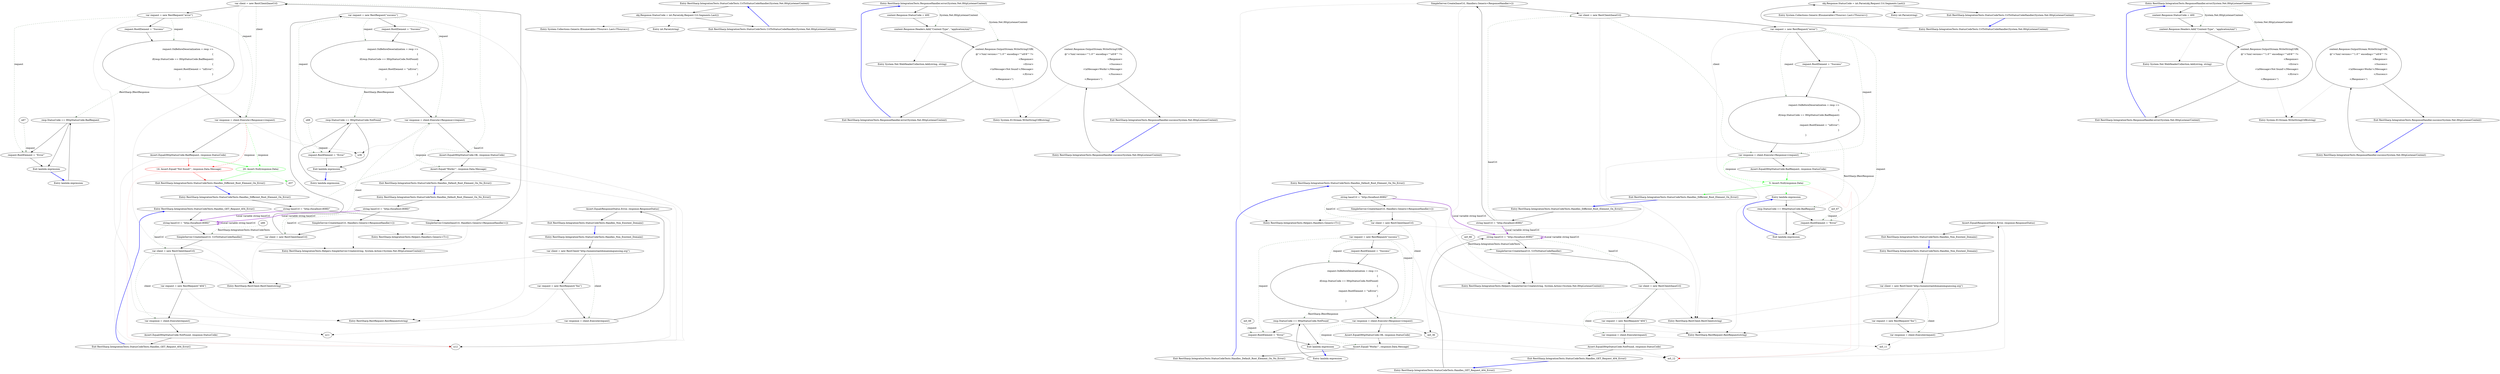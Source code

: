 digraph  {
n0 [label="Entry RestSharp.IntegrationTests.StatusCodeTests.Handles_GET_Request_404_Error()", span="10-10"];
n1 [label="string baseUrl = ''http://localhost:8080/''", span="12-12"];
n2 [label="SimpleServer.Create(baseUrl, UrlToStatusCodeHandler)", span="13-13"];
n3 [label="var client = new RestClient(baseUrl)", span="15-15"];
n8 [label="Entry RestSharp.IntegrationTests.Helpers.SimpleServer.Create(string, System.Action<System.Net.HttpListenerContext>)", span="12-12"];
n4 [label="var request = new RestRequest(''404'')", span="16-16"];
n5 [label="var response = client.Execute(request)", span="17-17"];
n9 [label="Entry RestSharp.RestClient.RestClient(string)", span="66-66"];
n10 [label="Entry RestSharp.RestRequest.RestRequest(string)", span="80-80"];
n6 [label="Assert.Equal(HttpStatusCode.NotFound, response.StatusCode)", span="19-19"];
n7 [label="Exit RestSharp.IntegrationTests.StatusCodeTests.Handles_GET_Request_404_Error()", span="10-10"];
n13 [label="Entry RestSharp.IntegrationTests.StatusCodeTests.UrlToStatusCodeHandler(System.Net.HttpListenerContext)", span="23-23"];
n14 [label="obj.Response.StatusCode = int.Parse(obj.Request.Url.Segments.Last())", span="25-25"];
n15 [label="Exit RestSharp.IntegrationTests.StatusCodeTests.UrlToStatusCodeHandler(System.Net.HttpListenerContext)", span="23-23"];
n16 [label="Entry System.Collections.Generic.IEnumerable<TSource>.Last<TSource>()", span="0-0"];
n17 [label="Entry int.Parse(string)", span="0-0"];
n18 [label="Entry RestSharp.IntegrationTests.StatusCodeTests.Handles_Non_Existent_Domain()", span="33-33"];
n19 [label="var client = new RestClient(''http://nonexistantdomainimguessing.org'')", span="35-35"];
n20 [label="var request = new RestRequest(''foo'')", span="36-36"];
n21 [label="var response = client.Execute(request)", span="37-37"];
n22 [label="Assert.Equal(ResponseStatus.Error, response.ResponseStatus)", span="38-38"];
n23 [label="Exit RestSharp.IntegrationTests.StatusCodeTests.Handles_Non_Existent_Domain()", span="33-33"];
n24 [label="Entry RestSharp.IntegrationTests.StatusCodeTests.Handles_Different_Root_Element_On_Error()", span="42-42"];
n25 [label="string baseUrl = ''http://localhost:8080/''", span="44-44"];
n26 [label="SimpleServer.Create(baseUrl, Handlers.Generic<ResponseHandler>())", span="45-45"];
n27 [label="var client = new RestClient(baseUrl)", span="47-47"];
n35 [label="Entry RestSharp.IntegrationTests.Helpers.Handlers.Generic<T>()", span="56-56"];
n28 [label="var request = new RestRequest(''error'')", span="48-48"];
n31 [label="var response = client.Execute<Response>(request)", span="58-58"];
n29 [label="request.RootElement = ''Success''", span="49-49"];
n30 [label="request.OnBeforeDeserialization = resp =>\r\n				{\r\n					if(resp.StatusCode == HttpStatusCode.BadRequest)\r\n					{\r\n						request.RootElement = ''\\nError'';\r\n					}\r\n				}", span="50-56"];
n39 [label="request.RootElement = ''Error''", span="54-54"];
n38 [label="resp.StatusCode == HttpStatusCode.BadRequest", span="52-52"];
n32 [label="Assert.Equal(HttpStatusCode.BadRequest, response.StatusCode)", span="60-60"];
n33 [color=red, community=0, label="14: Assert.Equal(''Not found!'', response.Data.Message)", span="61-61"];
d33 [color=green, community=0, label="20: Assert.Null(response.Data)", span="61-61"];
n34 [label="Exit RestSharp.IntegrationTests.StatusCodeTests.Handles_Different_Root_Element_On_Error()", span="42-42"];
n37 [label="Entry lambda expression", span="50-56"];
n40 [label="Exit lambda expression", span="50-56"];
n41 [label="Entry RestSharp.IntegrationTests.StatusCodeTests.Handles_Default_Root_Element_On_No_Error()", span="66-66"];
n42 [label="string baseUrl = ''http://localhost:8080/''", span="68-68"];
n43 [label="SimpleServer.Create(baseUrl, Handlers.Generic<ResponseHandler>())", span="69-69"];
n44 [label="var client = new RestClient(baseUrl)", span="71-71"];
n45 [label="var request = new RestRequest(''success'')", span="72-72"];
n48 [label="var response = client.Execute<Response>(request)", span="82-82"];
n46 [label="request.RootElement = ''Success''", span="73-73"];
n47 [label="request.OnBeforeDeserialization = resp =>\r\n				{\r\n					if(resp.StatusCode == HttpStatusCode.NotFound)\r\n					{\r\n						request.RootElement = ''\\nError'';\r\n					}\r\n				}", span="74-80"];
n54 [label="request.RootElement = ''Error''", span="78-78"];
n53 [label="resp.StatusCode == HttpStatusCode.NotFound", span="76-76"];
n49 [label="Assert.Equal(HttpStatusCode.OK, response.StatusCode)", span="84-84"];
n50 [label="Assert.Equal(''Works!'', response.Data.Message)", span="85-85"];
n51 [label="Exit RestSharp.IntegrationTests.StatusCodeTests.Handles_Default_Root_Element_On_No_Error()", span="66-66"];
n52 [label="Entry lambda expression", span="74-80"];
n55 [label="Exit lambda expression", span="74-80"];
n56 [label="Entry RestSharp.IntegrationTests.ResponseHandler.error(System.Net.HttpListenerContext)", span="92-92"];
n57 [label="context.Response.StatusCode = 400", span="94-94"];
n58 [label="context.Response.Headers.Add(''Content-Type'', ''application/xml'')", span="95-95"];
n59 [label="context.Response.OutputStream.WriteStringUtf8(\r\n@''<?xml version=''''1.0'''' encoding=''''utf-8'''' ?>\r\n<Response>\r\n	<Error>\r\n		<\\nMessage>Not found!</Message>\r\n	</Error>\r\n</Response>'')", span="96-102"];
n61 [label="Entry System.Net.WebHeaderCollection.Add(string, string)", span="0-0"];
n60 [label="Exit RestSharp.IntegrationTests.ResponseHandler.error(System.Net.HttpListenerContext)", span="92-92"];
n62 [label="Entry System.IO.Stream.WriteStringUtf8(string)", span="7-7"];
n63 [label="Entry RestSharp.IntegrationTests.ResponseHandler.success(System.Net.HttpListenerContext)", span="104-104"];
n64 [label="context.Response.OutputStream.WriteStringUtf8(\r\n@''<?xml version=''''1.0'''' encoding=''''utf-8'''' ?>\r\n<Response>\r\n	<Success>\r\n		<\\nMessage>Works!</Message>\r\n	</Success>\r\n</Response>'')", span="106-112"];
n65 [label="Exit RestSharp.IntegrationTests.ResponseHandler.success(System.Net.HttpListenerContext)", span="104-104"];
m0_41 [cluster="RestSharp.IntegrationTests.StatusCodeTests.Handles_Default_Root_Element_On_No_Error()", file="StatusCodeTests.cs", label="Entry RestSharp.IntegrationTests.StatusCodeTests.Handles_Default_Root_Element_On_No_Error()", span="66-66"];
m0_42 [cluster="RestSharp.IntegrationTests.StatusCodeTests.Handles_Default_Root_Element_On_No_Error()", file="StatusCodeTests.cs", label="string baseUrl = ''http://localhost:8080/''", span="68-68"];
m0_43 [cluster="RestSharp.IntegrationTests.StatusCodeTests.Handles_Default_Root_Element_On_No_Error()", file="StatusCodeTests.cs", label="SimpleServer.Create(baseUrl, Handlers.Generic<ResponseHandler>())", span="69-69"];
m0_44 [cluster="RestSharp.IntegrationTests.StatusCodeTests.Handles_Default_Root_Element_On_No_Error()", file="StatusCodeTests.cs", label="var client = new RestClient(baseUrl)", span="71-71"];
m0_45 [cluster="RestSharp.IntegrationTests.StatusCodeTests.Handles_Default_Root_Element_On_No_Error()", file="StatusCodeTests.cs", label="var request = new RestRequest(''success'')", span="72-72"];
m0_48 [cluster="RestSharp.IntegrationTests.StatusCodeTests.Handles_Default_Root_Element_On_No_Error()", file="StatusCodeTests.cs", label="var response = client.Execute<Response>(request)", span="82-82"];
m0_46 [cluster="RestSharp.IntegrationTests.StatusCodeTests.Handles_Default_Root_Element_On_No_Error()", file="StatusCodeTests.cs", label="request.RootElement = ''Success''", span="73-73"];
m0_47 [cluster="RestSharp.IntegrationTests.StatusCodeTests.Handles_Default_Root_Element_On_No_Error()", file="StatusCodeTests.cs", label="request.OnBeforeDeserialization = resp =>\r\n				{\r\n					if(resp.StatusCode == HttpStatusCode.NotFound)\r\n					{\r\n						request.RootElement = ''\\nError'';\r\n					}\r\n				}", span="74-80"];
m0_49 [cluster="RestSharp.IntegrationTests.StatusCodeTests.Handles_Default_Root_Element_On_No_Error()", file="StatusCodeTests.cs", label="Assert.Equal(HttpStatusCode.OK, response.StatusCode)", span="84-84"];
m0_50 [cluster="RestSharp.IntegrationTests.StatusCodeTests.Handles_Default_Root_Element_On_No_Error()", file="StatusCodeTests.cs", label="Assert.Equal(''Works!'', response.Data.Message)", span="85-85"];
m0_51 [cluster="RestSharp.IntegrationTests.StatusCodeTests.Handles_Default_Root_Element_On_No_Error()", file="StatusCodeTests.cs", label="Exit RestSharp.IntegrationTests.StatusCodeTests.Handles_Default_Root_Element_On_No_Error()", span="66-66"];
m0_16 [cluster="System.Collections.Generic.IEnumerable<TSource>.Last<TSource>()", file="StatusCodeTests.cs", label="Entry System.Collections.Generic.IEnumerable<TSource>.Last<TSource>()", span="0-0"];
m0_17 [cluster="int.Parse(string)", file="StatusCodeTests.cs", label="Entry int.Parse(string)", span="0-0"];
m0_35 [cluster="RestSharp.IntegrationTests.Helpers.Handlers.Generic<T>()", file="StatusCodeTests.cs", label="Entry RestSharp.IntegrationTests.Helpers.Handlers.Generic<T>()", span="56-56"];
m0_8 [cluster="RestSharp.IntegrationTests.Helpers.SimpleServer.Create(string, System.Action<System.Net.HttpListenerContext>)", file="StatusCodeTests.cs", label="Entry RestSharp.IntegrationTests.Helpers.SimpleServer.Create(string, System.Action<System.Net.HttpListenerContext>)", span="12-12"];
m0_18 [cluster="RestSharp.IntegrationTests.StatusCodeTests.Handles_Non_Existent_Domain()", file="StatusCodeTests.cs", label="Entry RestSharp.IntegrationTests.StatusCodeTests.Handles_Non_Existent_Domain()", span="33-33"];
m0_19 [cluster="RestSharp.IntegrationTests.StatusCodeTests.Handles_Non_Existent_Domain()", file="StatusCodeTests.cs", label="var client = new RestClient(''http://nonexistantdomainimguessing.org'')", span="35-35"];
m0_20 [cluster="RestSharp.IntegrationTests.StatusCodeTests.Handles_Non_Existent_Domain()", file="StatusCodeTests.cs", label="var request = new RestRequest(''foo'')", span="36-36"];
m0_21 [cluster="RestSharp.IntegrationTests.StatusCodeTests.Handles_Non_Existent_Domain()", file="StatusCodeTests.cs", label="var response = client.Execute(request)", span="37-37"];
m0_22 [cluster="RestSharp.IntegrationTests.StatusCodeTests.Handles_Non_Existent_Domain()", file="StatusCodeTests.cs", label="Assert.Equal(ResponseStatus.Error, response.ResponseStatus)", span="38-38"];
m0_23 [cluster="RestSharp.IntegrationTests.StatusCodeTests.Handles_Non_Existent_Domain()", file="StatusCodeTests.cs", label="Exit RestSharp.IntegrationTests.StatusCodeTests.Handles_Non_Existent_Domain()", span="33-33"];
m0_24 [cluster="RestSharp.IntegrationTests.StatusCodeTests.Handles_Different_Root_Element_On_Error()", file="StatusCodeTests.cs", label="Entry RestSharp.IntegrationTests.StatusCodeTests.Handles_Different_Root_Element_On_Error()", span="42-42"];
m0_25 [cluster="RestSharp.IntegrationTests.StatusCodeTests.Handles_Different_Root_Element_On_Error()", file="StatusCodeTests.cs", label="string baseUrl = ''http://localhost:8080/''", span="44-44"];
m0_26 [cluster="RestSharp.IntegrationTests.StatusCodeTests.Handles_Different_Root_Element_On_Error()", file="StatusCodeTests.cs", label="SimpleServer.Create(baseUrl, Handlers.Generic<ResponseHandler>())", span="45-45"];
m0_27 [cluster="RestSharp.IntegrationTests.StatusCodeTests.Handles_Different_Root_Element_On_Error()", file="StatusCodeTests.cs", label="var client = new RestClient(baseUrl)", span="47-47"];
m0_28 [cluster="RestSharp.IntegrationTests.StatusCodeTests.Handles_Different_Root_Element_On_Error()", file="StatusCodeTests.cs", label="var request = new RestRequest(''error'')", span="48-48"];
m0_31 [cluster="RestSharp.IntegrationTests.StatusCodeTests.Handles_Different_Root_Element_On_Error()", file="StatusCodeTests.cs", label="var response = client.Execute<Response>(request)", span="58-58"];
m0_29 [cluster="RestSharp.IntegrationTests.StatusCodeTests.Handles_Different_Root_Element_On_Error()", file="StatusCodeTests.cs", label="request.RootElement = ''Success''", span="49-49"];
m0_30 [cluster="RestSharp.IntegrationTests.StatusCodeTests.Handles_Different_Root_Element_On_Error()", file="StatusCodeTests.cs", label="request.OnBeforeDeserialization = resp =>\r\n				{\r\n					if(resp.StatusCode == HttpStatusCode.BadRequest)\r\n					{\r\n						request.RootElement = ''\\nError'';\r\n					}\r\n				}", span="50-56"];
m0_32 [cluster="RestSharp.IntegrationTests.StatusCodeTests.Handles_Different_Root_Element_On_Error()", file="StatusCodeTests.cs", label="Assert.Equal(HttpStatusCode.BadRequest, response.StatusCode)", span="60-60"];
m0_33 [cluster="RestSharp.IntegrationTests.StatusCodeTests.Handles_Different_Root_Element_On_Error()", color=green, community=0, file="StatusCodeTests.cs", label="5: Assert.Null(response.Data)", span="61-61"];
m0_34 [cluster="RestSharp.IntegrationTests.StatusCodeTests.Handles_Different_Root_Element_On_Error()", file="StatusCodeTests.cs", label="Exit RestSharp.IntegrationTests.StatusCodeTests.Handles_Different_Root_Element_On_Error()", span="42-42"];
m0_56 [cluster="RestSharp.IntegrationTests.ResponseHandler.error(System.Net.HttpListenerContext)", file="StatusCodeTests.cs", label="Entry RestSharp.IntegrationTests.ResponseHandler.error(System.Net.HttpListenerContext)", span="92-92"];
m0_57 [cluster="RestSharp.IntegrationTests.ResponseHandler.error(System.Net.HttpListenerContext)", file="StatusCodeTests.cs", label="context.Response.StatusCode = 400", span="94-94"];
m0_58 [cluster="RestSharp.IntegrationTests.ResponseHandler.error(System.Net.HttpListenerContext)", file="StatusCodeTests.cs", label="context.Response.Headers.Add(''Content-Type'', ''application/xml'')", span="95-95"];
m0_59 [cluster="RestSharp.IntegrationTests.ResponseHandler.error(System.Net.HttpListenerContext)", file="StatusCodeTests.cs", label="context.Response.OutputStream.WriteStringUtf8(\r\n@''<?xml version=''''1.0'''' encoding=''''utf-8'''' ?>\r\n<Response>\r\n	<Error>\r\n		<\\nMessage>Not found!</Message>\r\n	</Error>\r\n</Response>'')", span="96-102"];
m0_60 [cluster="RestSharp.IntegrationTests.ResponseHandler.error(System.Net.HttpListenerContext)", file="StatusCodeTests.cs", label="Exit RestSharp.IntegrationTests.ResponseHandler.error(System.Net.HttpListenerContext)", span="92-92"];
m0_62 [cluster="System.IO.Stream.WriteStringUtf8(string)", file="StatusCodeTests.cs", label="Entry System.IO.Stream.WriteStringUtf8(string)", span="7-7"];
m0_10 [cluster="RestSharp.RestRequest.RestRequest(string)", file="StatusCodeTests.cs", label="Entry RestSharp.RestRequest.RestRequest(string)", span="80-80"];
m0_61 [cluster="System.Net.WebHeaderCollection.Add(string, string)", file="StatusCodeTests.cs", label="Entry System.Net.WebHeaderCollection.Add(string, string)", span="0-0"];
m0_0 [cluster="RestSharp.IntegrationTests.StatusCodeTests.Handles_GET_Request_404_Error()", file="StatusCodeTests.cs", label="Entry RestSharp.IntegrationTests.StatusCodeTests.Handles_GET_Request_404_Error()", span="10-10"];
m0_1 [cluster="RestSharp.IntegrationTests.StatusCodeTests.Handles_GET_Request_404_Error()", file="StatusCodeTests.cs", label="string baseUrl = ''http://localhost:8080/''", span="12-12"];
m0_2 [cluster="RestSharp.IntegrationTests.StatusCodeTests.Handles_GET_Request_404_Error()", file="StatusCodeTests.cs", label="SimpleServer.Create(baseUrl, UrlToStatusCodeHandler)", span="13-13"];
m0_3 [cluster="RestSharp.IntegrationTests.StatusCodeTests.Handles_GET_Request_404_Error()", file="StatusCodeTests.cs", label="var client = new RestClient(baseUrl)", span="15-15"];
m0_4 [cluster="RestSharp.IntegrationTests.StatusCodeTests.Handles_GET_Request_404_Error()", file="StatusCodeTests.cs", label="var request = new RestRequest(''404'')", span="16-16"];
m0_5 [cluster="RestSharp.IntegrationTests.StatusCodeTests.Handles_GET_Request_404_Error()", file="StatusCodeTests.cs", label="var response = client.Execute(request)", span="17-17"];
m0_6 [cluster="RestSharp.IntegrationTests.StatusCodeTests.Handles_GET_Request_404_Error()", file="StatusCodeTests.cs", label="Assert.Equal(HttpStatusCode.NotFound, response.StatusCode)", span="19-19"];
m0_7 [cluster="RestSharp.IntegrationTests.StatusCodeTests.Handles_GET_Request_404_Error()", file="StatusCodeTests.cs", label="Exit RestSharp.IntegrationTests.StatusCodeTests.Handles_GET_Request_404_Error()", span="10-10"];
m0_63 [cluster="RestSharp.IntegrationTests.ResponseHandler.success(System.Net.HttpListenerContext)", file="StatusCodeTests.cs", label="Entry RestSharp.IntegrationTests.ResponseHandler.success(System.Net.HttpListenerContext)", span="104-104"];
m0_64 [cluster="RestSharp.IntegrationTests.ResponseHandler.success(System.Net.HttpListenerContext)", file="StatusCodeTests.cs", label="context.Response.OutputStream.WriteStringUtf8(\r\n@''<?xml version=''''1.0'''' encoding=''''utf-8'''' ?>\r\n<Response>\r\n	<Success>\r\n		<\\nMessage>Works!</Message>\r\n	</Success>\r\n</Response>'')", span="106-112"];
m0_65 [cluster="RestSharp.IntegrationTests.ResponseHandler.success(System.Net.HttpListenerContext)", file="StatusCodeTests.cs", label="Exit RestSharp.IntegrationTests.ResponseHandler.success(System.Net.HttpListenerContext)", span="104-104"];
m0_13 [cluster="RestSharp.IntegrationTests.StatusCodeTests.UrlToStatusCodeHandler(System.Net.HttpListenerContext)", file="StatusCodeTests.cs", label="Entry RestSharp.IntegrationTests.StatusCodeTests.UrlToStatusCodeHandler(System.Net.HttpListenerContext)", span="23-23"];
m0_14 [cluster="RestSharp.IntegrationTests.StatusCodeTests.UrlToStatusCodeHandler(System.Net.HttpListenerContext)", file="StatusCodeTests.cs", label="obj.Response.StatusCode = int.Parse(obj.Request.Url.Segments.Last())", span="25-25"];
m0_15 [cluster="RestSharp.IntegrationTests.StatusCodeTests.UrlToStatusCodeHandler(System.Net.HttpListenerContext)", file="StatusCodeTests.cs", label="Exit RestSharp.IntegrationTests.StatusCodeTests.UrlToStatusCodeHandler(System.Net.HttpListenerContext)", span="23-23"];
m0_52 [cluster="lambda expression", file="StatusCodeTests.cs", label="Entry lambda expression", span="74-80"];
m0_39 [cluster="lambda expression", file="StatusCodeTests.cs", label="request.RootElement = ''Error''", span="54-54"];
m0_38 [cluster="lambda expression", file="StatusCodeTests.cs", label="resp.StatusCode == HttpStatusCode.BadRequest", span="52-52"];
m0_37 [cluster="lambda expression", file="StatusCodeTests.cs", label="Entry lambda expression", span="50-56"];
m0_40 [cluster="lambda expression", file="StatusCodeTests.cs", label="Exit lambda expression", span="50-56"];
m0_54 [cluster="lambda expression", file="StatusCodeTests.cs", label="request.RootElement = ''Error''", span="78-78"];
m0_53 [cluster="lambda expression", file="StatusCodeTests.cs", label="resp.StatusCode == HttpStatusCode.NotFound", span="76-76"];
m0_55 [cluster="lambda expression", file="StatusCodeTests.cs", label="Exit lambda expression", span="74-80"];
m0_9 [cluster="RestSharp.RestClient.RestClient(string)", file="StatusCodeTests.cs", label="Entry RestSharp.RestClient.RestClient(string)", span="66-66"];
n11;
n12;
n36;
d37;
m0_36;
m0_12;
m0_11;
n66;
n67;
n68;
m0_66;
m0_67;
m0_68;
n0 -> n1  [key=0, style=solid];
n1 -> n1  [color=darkorchid, key=3, label="Local variable string baseUrl", style=bold];
n1 -> n2  [key=0, style=solid];
n1 -> n3  [color=darkseagreen4, key=1, label=baseUrl, style=dashed];
n2 -> n3  [key=0, style=solid];
n2 -> n8  [key=2, style=dotted];
n3 -> n4  [key=0, style=solid];
n3 -> n5  [color=darkseagreen4, key=1, label=client, style=dashed];
n3 -> n9  [key=2, style=dotted];
n4 -> n5  [key=0, style=solid];
n4 -> n10  [key=2, style=dotted];
n5 -> n6  [key=0, style=solid];
n5 -> n11  [key=2, style=dotted];
n6 -> n7  [key=0, style=solid];
n6 -> n12  [key=2, style=dotted];
n7 -> n0  [color=blue, key=0, style=bold];
n13 -> n14  [key=0, style=solid];
n14 -> n15  [key=0, style=solid];
n14 -> n16  [key=2, style=dotted];
n14 -> n17  [key=2, style=dotted];
n15 -> n13  [color=blue, key=0, style=bold];
n18 -> n19  [key=0, style=solid];
n19 -> n9  [key=2, style=dotted];
n19 -> n20  [key=0, style=solid];
n19 -> n21  [color=darkseagreen4, key=1, label=client, style=dashed];
n20 -> n10  [key=2, style=dotted];
n20 -> n21  [key=0, style=solid];
n21 -> n11  [key=2, style=dotted];
n21 -> n22  [key=0, style=solid];
n22 -> n12  [key=2, style=dotted];
n22 -> n23  [key=0, style=solid];
n23 -> n18  [color=blue, key=0, style=bold];
n24 -> n25  [key=0, style=solid];
n25 -> n1  [color=darkorchid, key=3, label="Local variable string baseUrl", style=bold];
n25 -> n26  [key=0, style=solid];
n25 -> n27  [color=darkseagreen4, key=1, label=baseUrl, style=dashed];
n26 -> n8  [key=2, style=dotted];
n26 -> n27  [key=0, style=solid];
n26 -> n35  [key=2, style=dotted];
n27 -> n9  [key=2, style=dotted];
n27 -> n28  [key=0, style=solid];
n27 -> n31  [color=darkseagreen4, key=1, label=client, style=dashed];
n28 -> n10  [key=2, style=dotted];
n28 -> n29  [key=0, style=solid];
n28 -> n30  [color=darkseagreen4, key=1, label=request, style=dashed];
n28 -> n31  [color=darkseagreen4, key=1, label=request, style=dashed];
n28 -> n39  [color=darkseagreen4, key=1, label=request, style=dashed];
n31 -> n32  [key=0, style=solid];
n31 -> n33  [color=red, key=1, label=response, style=dashed];
n31 -> d33  [color=green, key=1, label=response, style=dashed];
n31 -> n36  [key=2, style=dotted];
n29 -> n30  [key=0, style=solid];
n30 -> n31  [key=0, style=solid];
n30 -> n38  [color=darkseagreen4, key=1, label="RestSharp.IRestResponse", style=dashed];
n39 -> n40  [key=0, style=solid];
n38 -> n39  [key=0, style=solid];
n38 -> n40  [key=0, style=solid];
n32 -> n12  [key=2, style=dotted];
n32 -> n33  [color=red, key=0, style=solid];
n32 -> d33  [color=green, key=0, style=solid];
n33 -> n12  [color=red, key=2, style=dotted];
n33 -> n34  [color=red, key=0, style=solid];
d33 -> n34  [color=green, key=0, style=solid];
d33 -> d37  [color=green, key=2, style=dotted];
n34 -> n24  [color=blue, key=0, style=bold];
n37 -> n38  [key=0, style=solid];
n40 -> n37  [color=blue, key=0, style=bold];
n41 -> n42  [key=0, style=solid];
n42 -> n1  [color=darkorchid, key=3, label="Local variable string baseUrl", style=bold];
n42 -> n43  [key=0, style=solid];
n42 -> n44  [color=darkseagreen4, key=1, label=baseUrl, style=dashed];
n43 -> n8  [key=2, style=dotted];
n43 -> n35  [key=2, style=dotted];
n43 -> n44  [key=0, style=solid];
n44 -> n9  [key=2, style=dotted];
n44 -> n45  [key=0, style=solid];
n44 -> n48  [color=darkseagreen4, key=1, label=client, style=dashed];
n45 -> n10  [key=2, style=dotted];
n45 -> n46  [key=0, style=solid];
n45 -> n47  [color=darkseagreen4, key=1, label=request, style=dashed];
n45 -> n48  [color=darkseagreen4, key=1, label=request, style=dashed];
n45 -> n54  [color=darkseagreen4, key=1, label=request, style=dashed];
n48 -> n36  [key=2, style=dotted];
n48 -> n49  [key=0, style=solid];
n48 -> n50  [color=darkseagreen4, key=1, label=response, style=dashed];
n46 -> n47  [key=0, style=solid];
n47 -> n48  [key=0, style=solid];
n47 -> n53  [color=darkseagreen4, key=1, label="RestSharp.IRestResponse", style=dashed];
n54 -> n55  [key=0, style=solid];
n53 -> n54  [key=0, style=solid];
n53 -> n55  [key=0, style=solid];
n49 -> n12  [key=2, style=dotted];
n49 -> n50  [key=0, style=solid];
n50 -> n12  [key=2, style=dotted];
n50 -> n51  [key=0, style=solid];
n51 -> n41  [color=blue, key=0, style=bold];
n52 -> n53  [key=0, style=solid];
n55 -> n52  [color=blue, key=0, style=bold];
n56 -> n57  [key=0, style=solid];
n56 -> n58  [color=darkseagreen4, key=1, label="System.Net.HttpListenerContext", style=dashed];
n56 -> n59  [color=darkseagreen4, key=1, label="System.Net.HttpListenerContext", style=dashed];
n57 -> n58  [key=0, style=solid];
n58 -> n59  [key=0, style=solid];
n58 -> n61  [key=2, style=dotted];
n59 -> n60  [key=0, style=solid];
n59 -> n62  [key=2, style=dotted];
n60 -> n56  [color=blue, key=0, style=bold];
n63 -> n64  [key=0, style=solid];
n64 -> n62  [key=2, style=dotted];
n64 -> n65  [key=0, style=solid];
n65 -> n63  [color=blue, key=0, style=bold];
m0_41 -> m0_42  [key=0, style=solid];
m0_42 -> m0_1  [color=darkorchid, key=3, label="Local variable string baseUrl", style=bold];
m0_42 -> m0_43  [key=0, style=solid];
m0_42 -> m0_44  [color=darkseagreen4, key=1, label=baseUrl, style=dashed];
m0_43 -> m0_8  [key=2, style=dotted];
m0_43 -> m0_35  [key=2, style=dotted];
m0_43 -> m0_44  [key=0, style=solid];
m0_44 -> m0_9  [key=2, style=dotted];
m0_44 -> m0_45  [key=0, style=solid];
m0_44 -> m0_48  [color=darkseagreen4, key=1, label=client, style=dashed];
m0_45 -> m0_10  [key=2, style=dotted];
m0_45 -> m0_46  [key=0, style=solid];
m0_45 -> m0_47  [color=darkseagreen4, key=1, label=request, style=dashed];
m0_45 -> m0_48  [color=darkseagreen4, key=1, label=request, style=dashed];
m0_45 -> m0_54  [color=darkseagreen4, key=1, label=request, style=dashed];
m0_48 -> m0_36  [key=2, style=dotted];
m0_48 -> m0_49  [key=0, style=solid];
m0_48 -> m0_50  [color=darkseagreen4, key=1, label=response, style=dashed];
m0_46 -> m0_47  [key=0, style=solid];
m0_47 -> m0_48  [key=0, style=solid];
m0_47 -> m0_53  [color=darkseagreen4, key=1, label="RestSharp.IRestResponse", style=dashed];
m0_49 -> m0_12  [key=2, style=dotted];
m0_49 -> m0_50  [key=0, style=solid];
m0_50 -> m0_12  [key=2, style=dotted];
m0_50 -> m0_51  [key=0, style=solid];
m0_51 -> m0_41  [color=blue, key=0, style=bold];
m0_18 -> m0_19  [key=0, style=solid];
m0_19 -> m0_9  [key=2, style=dotted];
m0_19 -> m0_20  [key=0, style=solid];
m0_19 -> m0_21  [color=darkseagreen4, key=1, label=client, style=dashed];
m0_20 -> m0_10  [key=2, style=dotted];
m0_20 -> m0_21  [key=0, style=solid];
m0_21 -> m0_11  [key=2, style=dotted];
m0_21 -> m0_22  [key=0, style=solid];
m0_22 -> m0_12  [key=2, style=dotted];
m0_22 -> m0_23  [key=0, style=solid];
m0_23 -> m0_18  [color=blue, key=0, style=bold];
m0_24 -> m0_25  [key=0, style=solid];
m0_25 -> m0_1  [color=darkorchid, key=3, label="Local variable string baseUrl", style=bold];
m0_25 -> m0_26  [key=0, style=solid];
m0_25 -> m0_27  [color=darkseagreen4, key=1, label=baseUrl, style=dashed];
m0_26 -> m0_8  [key=2, style=dotted];
m0_26 -> m0_27  [key=0, style=solid];
m0_26 -> m0_35  [key=2, style=dotted];
m0_27 -> m0_9  [key=2, style=dotted];
m0_27 -> m0_28  [key=0, style=solid];
m0_27 -> m0_31  [color=darkseagreen4, key=1, label=client, style=dashed];
m0_28 -> m0_10  [key=2, style=dotted];
m0_28 -> m0_29  [key=0, style=solid];
m0_28 -> m0_30  [color=darkseagreen4, key=1, label=request, style=dashed];
m0_28 -> m0_31  [color=darkseagreen4, key=1, label=request, style=dashed];
m0_28 -> m0_39  [color=darkseagreen4, key=1, label=request, style=dashed];
m0_31 -> m0_32  [key=0, style=solid];
m0_31 -> m0_33  [color=green, key=1, label=response, style=dashed];
m0_31 -> m0_36  [key=2, style=dotted];
m0_29 -> m0_30  [key=0, style=solid];
m0_30 -> m0_31  [key=0, style=solid];
m0_30 -> m0_38  [color=darkseagreen4, key=1, label="RestSharp.IRestResponse", style=dashed];
m0_32 -> m0_12  [key=2, style=dotted];
m0_32 -> m0_33  [color=green, key=0, style=solid];
m0_33 -> m0_12  [color=red, key=2, style=dotted];
m0_33 -> m0_34  [color=green, key=0, style=solid];
m0_33 -> m0_37  [color=green, key=2, style=dotted];
m0_34 -> m0_24  [color=blue, key=0, style=bold];
m0_56 -> m0_57  [key=0, style=solid];
m0_56 -> m0_58  [color=darkseagreen4, key=1, label="System.Net.HttpListenerContext", style=dashed];
m0_56 -> m0_59  [color=darkseagreen4, key=1, label="System.Net.HttpListenerContext", style=dashed];
m0_57 -> m0_58  [key=0, style=solid];
m0_58 -> m0_59  [key=0, style=solid];
m0_58 -> m0_61  [key=2, style=dotted];
m0_59 -> m0_60  [key=0, style=solid];
m0_59 -> m0_62  [key=2, style=dotted];
m0_60 -> m0_56  [color=blue, key=0, style=bold];
m0_0 -> m0_1  [key=0, style=solid];
m0_1 -> m0_1  [color=darkorchid, key=3, label="Local variable string baseUrl", style=bold];
m0_1 -> m0_2  [key=0, style=solid];
m0_1 -> m0_3  [color=darkseagreen4, key=1, label=baseUrl, style=dashed];
m0_2 -> m0_3  [key=0, style=solid];
m0_2 -> m0_8  [key=2, style=dotted];
m0_3 -> m0_4  [key=0, style=solid];
m0_3 -> m0_5  [color=darkseagreen4, key=1, label=client, style=dashed];
m0_3 -> m0_9  [key=2, style=dotted];
m0_4 -> m0_5  [key=0, style=solid];
m0_4 -> m0_10  [key=2, style=dotted];
m0_5 -> m0_6  [key=0, style=solid];
m0_5 -> m0_11  [key=2, style=dotted];
m0_6 -> m0_7  [key=0, style=solid];
m0_6 -> m0_12  [key=2, style=dotted];
m0_7 -> m0_0  [color=blue, key=0, style=bold];
m0_63 -> m0_64  [key=0, style=solid];
m0_64 -> m0_62  [key=2, style=dotted];
m0_64 -> m0_65  [key=0, style=solid];
m0_65 -> m0_63  [color=blue, key=0, style=bold];
m0_13 -> m0_14  [key=0, style=solid];
m0_14 -> m0_15  [key=0, style=solid];
m0_14 -> m0_16  [key=2, style=dotted];
m0_14 -> m0_17  [key=2, style=dotted];
m0_15 -> m0_13  [color=blue, key=0, style=bold];
m0_52 -> m0_53  [key=0, style=solid];
m0_39 -> m0_40  [key=0, style=solid];
m0_38 -> m0_39  [key=0, style=solid];
m0_38 -> m0_40  [key=0, style=solid];
m0_37 -> m0_38  [key=0, style=solid];
m0_40 -> m0_37  [color=blue, key=0, style=bold];
m0_54 -> m0_55  [key=0, style=solid];
m0_53 -> m0_54  [key=0, style=solid];
m0_53 -> m0_55  [key=0, style=solid];
m0_55 -> m0_52  [color=blue, key=0, style=bold];
n66 -> n2  [color=darkseagreen4, key=1, label="RestSharp.IntegrationTests.StatusCodeTests", style=dashed];
n67 -> n39  [color=darkseagreen4, key=1, label=request, style=dashed];
n68 -> n54  [color=darkseagreen4, key=1, label=request, style=dashed];
m0_66 -> m0_2  [color=darkseagreen4, key=1, label="RestSharp.IntegrationTests.StatusCodeTests", style=dashed];
m0_67 -> m0_39  [color=darkseagreen4, key=1, label=request, style=dashed];
m0_68 -> m0_54  [color=darkseagreen4, key=1, label=request, style=dashed];
}
